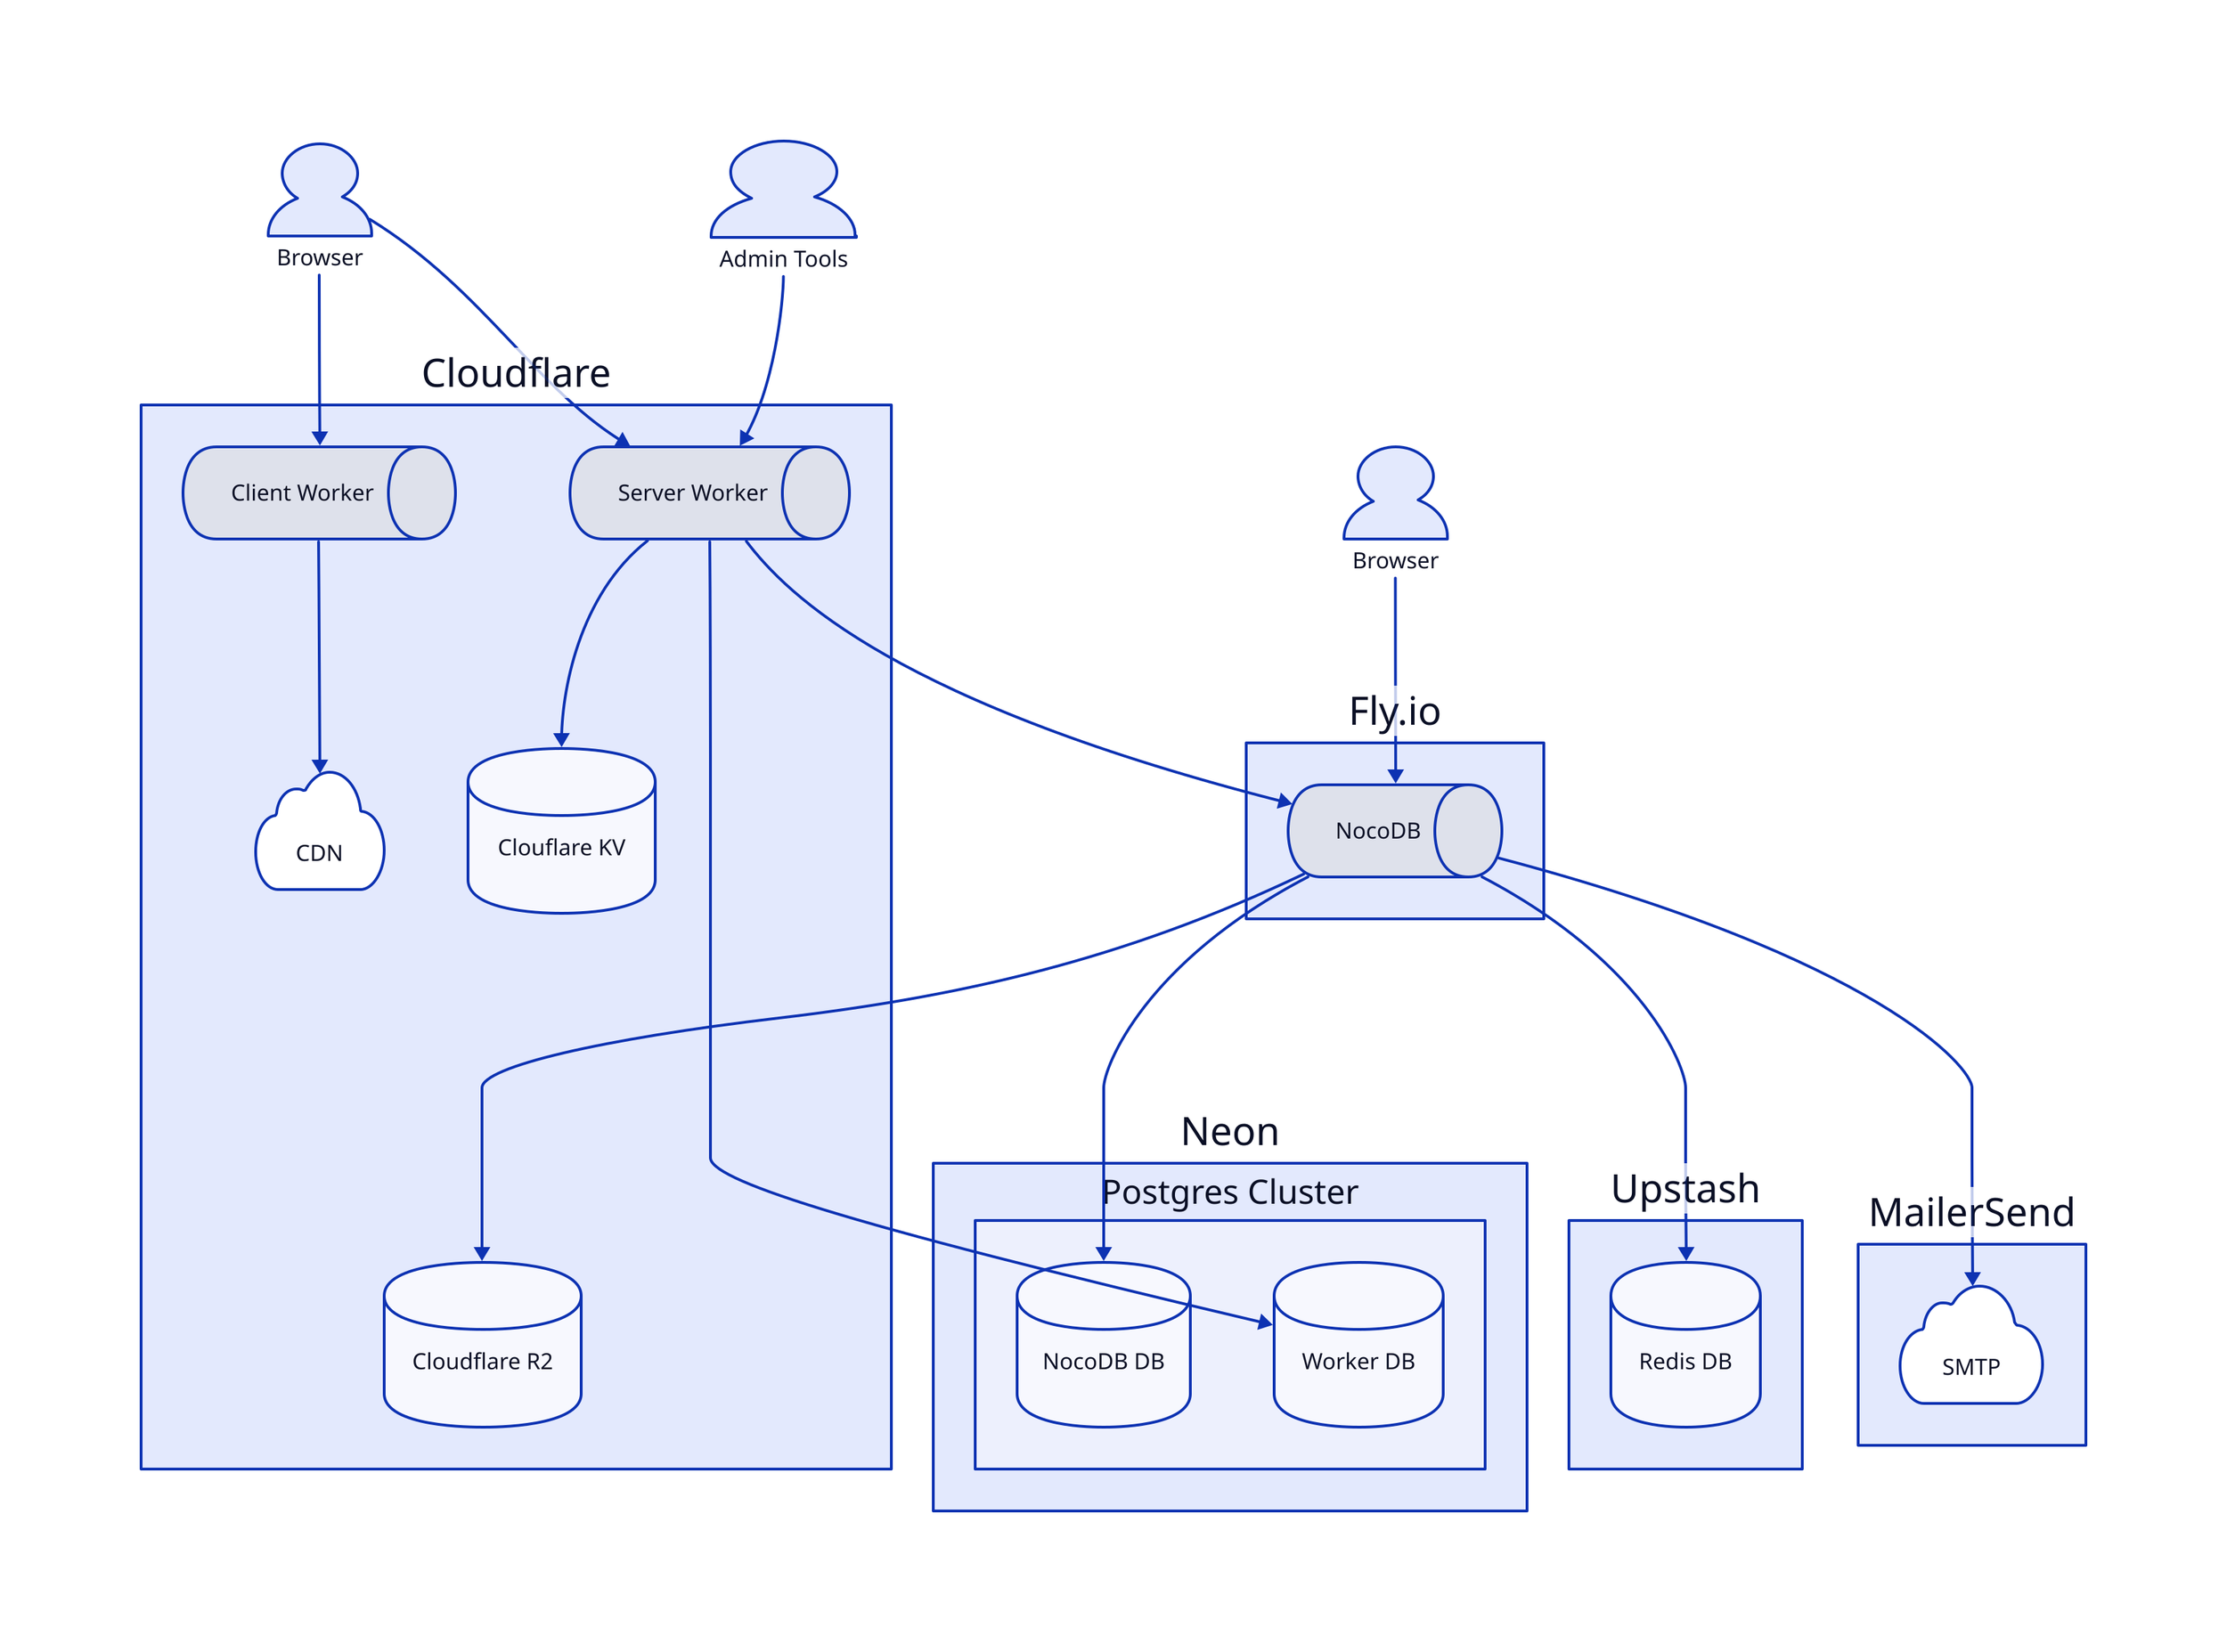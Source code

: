 client: Browser {shape: person}
organizer: Browser {shape: person}
admin: Admin Tools {shape: person}

cf: Cloudflare {
  client: Client Worker {shape: queue}
  server: Server Worker {shape: queue}
  cdn: CDN {shape: cloud}
  kv: Clouflare KV {shape: cylinder}
  r2: Cloudflare R2 {shape: cylinder}
}

fly: Fly.io {
  noco: NocoDB {shape: queue}
}

neon: Neon {
  pg: Postgres Cluster {
    noco: NocoDB DB {shape: cylinder}
    worker: Worker DB {shape: cylinder}
  }
}

upstash: Upstash {
  redis: Redis DB {shape: cylinder}
}

mailersend: MailerSend {
  smtp: SMTP {shape: cloud}
}

cf.client <- client
cf.cdn <- cf.client

cf.server <- client
cf.server <- admin
cf.kv <- cf.server

fly.noco -> cf.r2
fly.noco <- cf.server
fly.noco <- organizer

neon.pg.noco <- fly.noco
neon.pg.worker <- cf.server

upstash.redis <- fly.noco

mailersend.smtp <- fly.noco

